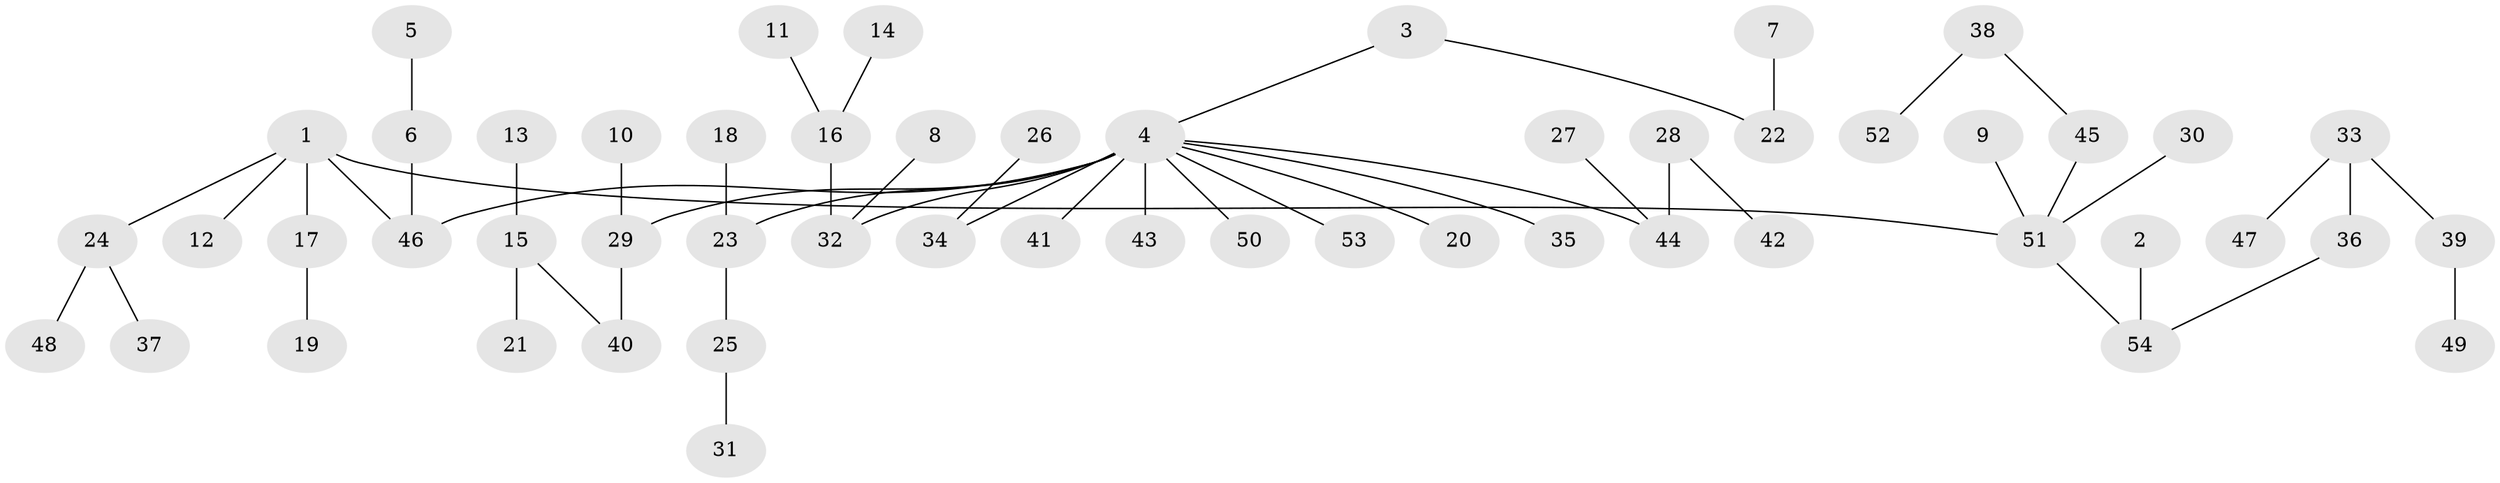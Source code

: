 // original degree distribution, {6: 0.018518518518518517, 7: 0.009259259259259259, 4: 0.09259259259259259, 5: 0.027777777777777776, 3: 0.1111111111111111, 2: 0.2222222222222222, 1: 0.5185185185185185}
// Generated by graph-tools (version 1.1) at 2025/50/03/09/25 03:50:16]
// undirected, 54 vertices, 53 edges
graph export_dot {
graph [start="1"]
  node [color=gray90,style=filled];
  1;
  2;
  3;
  4;
  5;
  6;
  7;
  8;
  9;
  10;
  11;
  12;
  13;
  14;
  15;
  16;
  17;
  18;
  19;
  20;
  21;
  22;
  23;
  24;
  25;
  26;
  27;
  28;
  29;
  30;
  31;
  32;
  33;
  34;
  35;
  36;
  37;
  38;
  39;
  40;
  41;
  42;
  43;
  44;
  45;
  46;
  47;
  48;
  49;
  50;
  51;
  52;
  53;
  54;
  1 -- 12 [weight=1.0];
  1 -- 17 [weight=1.0];
  1 -- 24 [weight=1.0];
  1 -- 46 [weight=1.0];
  1 -- 51 [weight=1.0];
  2 -- 54 [weight=1.0];
  3 -- 4 [weight=1.0];
  3 -- 22 [weight=1.0];
  4 -- 20 [weight=1.0];
  4 -- 23 [weight=1.0];
  4 -- 29 [weight=1.0];
  4 -- 32 [weight=1.0];
  4 -- 34 [weight=1.0];
  4 -- 35 [weight=1.0];
  4 -- 41 [weight=1.0];
  4 -- 43 [weight=1.0];
  4 -- 44 [weight=1.0];
  4 -- 46 [weight=1.0];
  4 -- 50 [weight=1.0];
  4 -- 53 [weight=1.0];
  5 -- 6 [weight=1.0];
  6 -- 46 [weight=1.0];
  7 -- 22 [weight=1.0];
  8 -- 32 [weight=1.0];
  9 -- 51 [weight=1.0];
  10 -- 29 [weight=1.0];
  11 -- 16 [weight=1.0];
  13 -- 15 [weight=1.0];
  14 -- 16 [weight=1.0];
  15 -- 21 [weight=1.0];
  15 -- 40 [weight=1.0];
  16 -- 32 [weight=1.0];
  17 -- 19 [weight=1.0];
  18 -- 23 [weight=1.0];
  23 -- 25 [weight=1.0];
  24 -- 37 [weight=1.0];
  24 -- 48 [weight=1.0];
  25 -- 31 [weight=1.0];
  26 -- 34 [weight=1.0];
  27 -- 44 [weight=1.0];
  28 -- 42 [weight=1.0];
  28 -- 44 [weight=1.0];
  29 -- 40 [weight=1.0];
  30 -- 51 [weight=1.0];
  33 -- 36 [weight=1.0];
  33 -- 39 [weight=1.0];
  33 -- 47 [weight=1.0];
  36 -- 54 [weight=1.0];
  38 -- 45 [weight=1.0];
  38 -- 52 [weight=1.0];
  39 -- 49 [weight=1.0];
  45 -- 51 [weight=1.0];
  51 -- 54 [weight=1.0];
}
